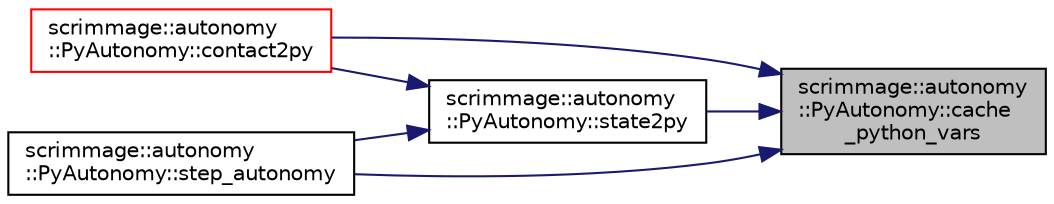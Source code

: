 digraph "scrimmage::autonomy::PyAutonomy::cache_python_vars"
{
 // LATEX_PDF_SIZE
  edge [fontname="Helvetica",fontsize="10",labelfontname="Helvetica",labelfontsize="10"];
  node [fontname="Helvetica",fontsize="10",shape=record];
  rankdir="RL";
  Node1 [label="scrimmage::autonomy\l::PyAutonomy::cache\l_python_vars",height=0.2,width=0.4,color="black", fillcolor="grey75", style="filled", fontcolor="black",tooltip=" "];
  Node1 -> Node2 [dir="back",color="midnightblue",fontsize="10",style="solid",fontname="Helvetica"];
  Node2 [label="scrimmage::autonomy\l::PyAutonomy::contact2py",height=0.2,width=0.4,color="red", fillcolor="white", style="filled",URL="$classscrimmage_1_1autonomy_1_1PyAutonomy.html#a0cbcaedddcb9c0b0608833989688da0e",tooltip=" "];
  Node1 -> Node4 [dir="back",color="midnightblue",fontsize="10",style="solid",fontname="Helvetica"];
  Node4 [label="scrimmage::autonomy\l::PyAutonomy::state2py",height=0.2,width=0.4,color="black", fillcolor="white", style="filled",URL="$classscrimmage_1_1autonomy_1_1PyAutonomy.html#aff6bc32d3fb26dc18242e919a1a5c773",tooltip=" "];
  Node4 -> Node2 [dir="back",color="midnightblue",fontsize="10",style="solid",fontname="Helvetica"];
  Node4 -> Node5 [dir="back",color="midnightblue",fontsize="10",style="solid",fontname="Helvetica"];
  Node5 [label="scrimmage::autonomy\l::PyAutonomy::step_autonomy",height=0.2,width=0.4,color="black", fillcolor="white", style="filled",URL="$classscrimmage_1_1autonomy_1_1PyAutonomy.html#a9340ed9d55398dd0c258a3f3b074a263",tooltip=" "];
  Node1 -> Node5 [dir="back",color="midnightblue",fontsize="10",style="solid",fontname="Helvetica"];
}
